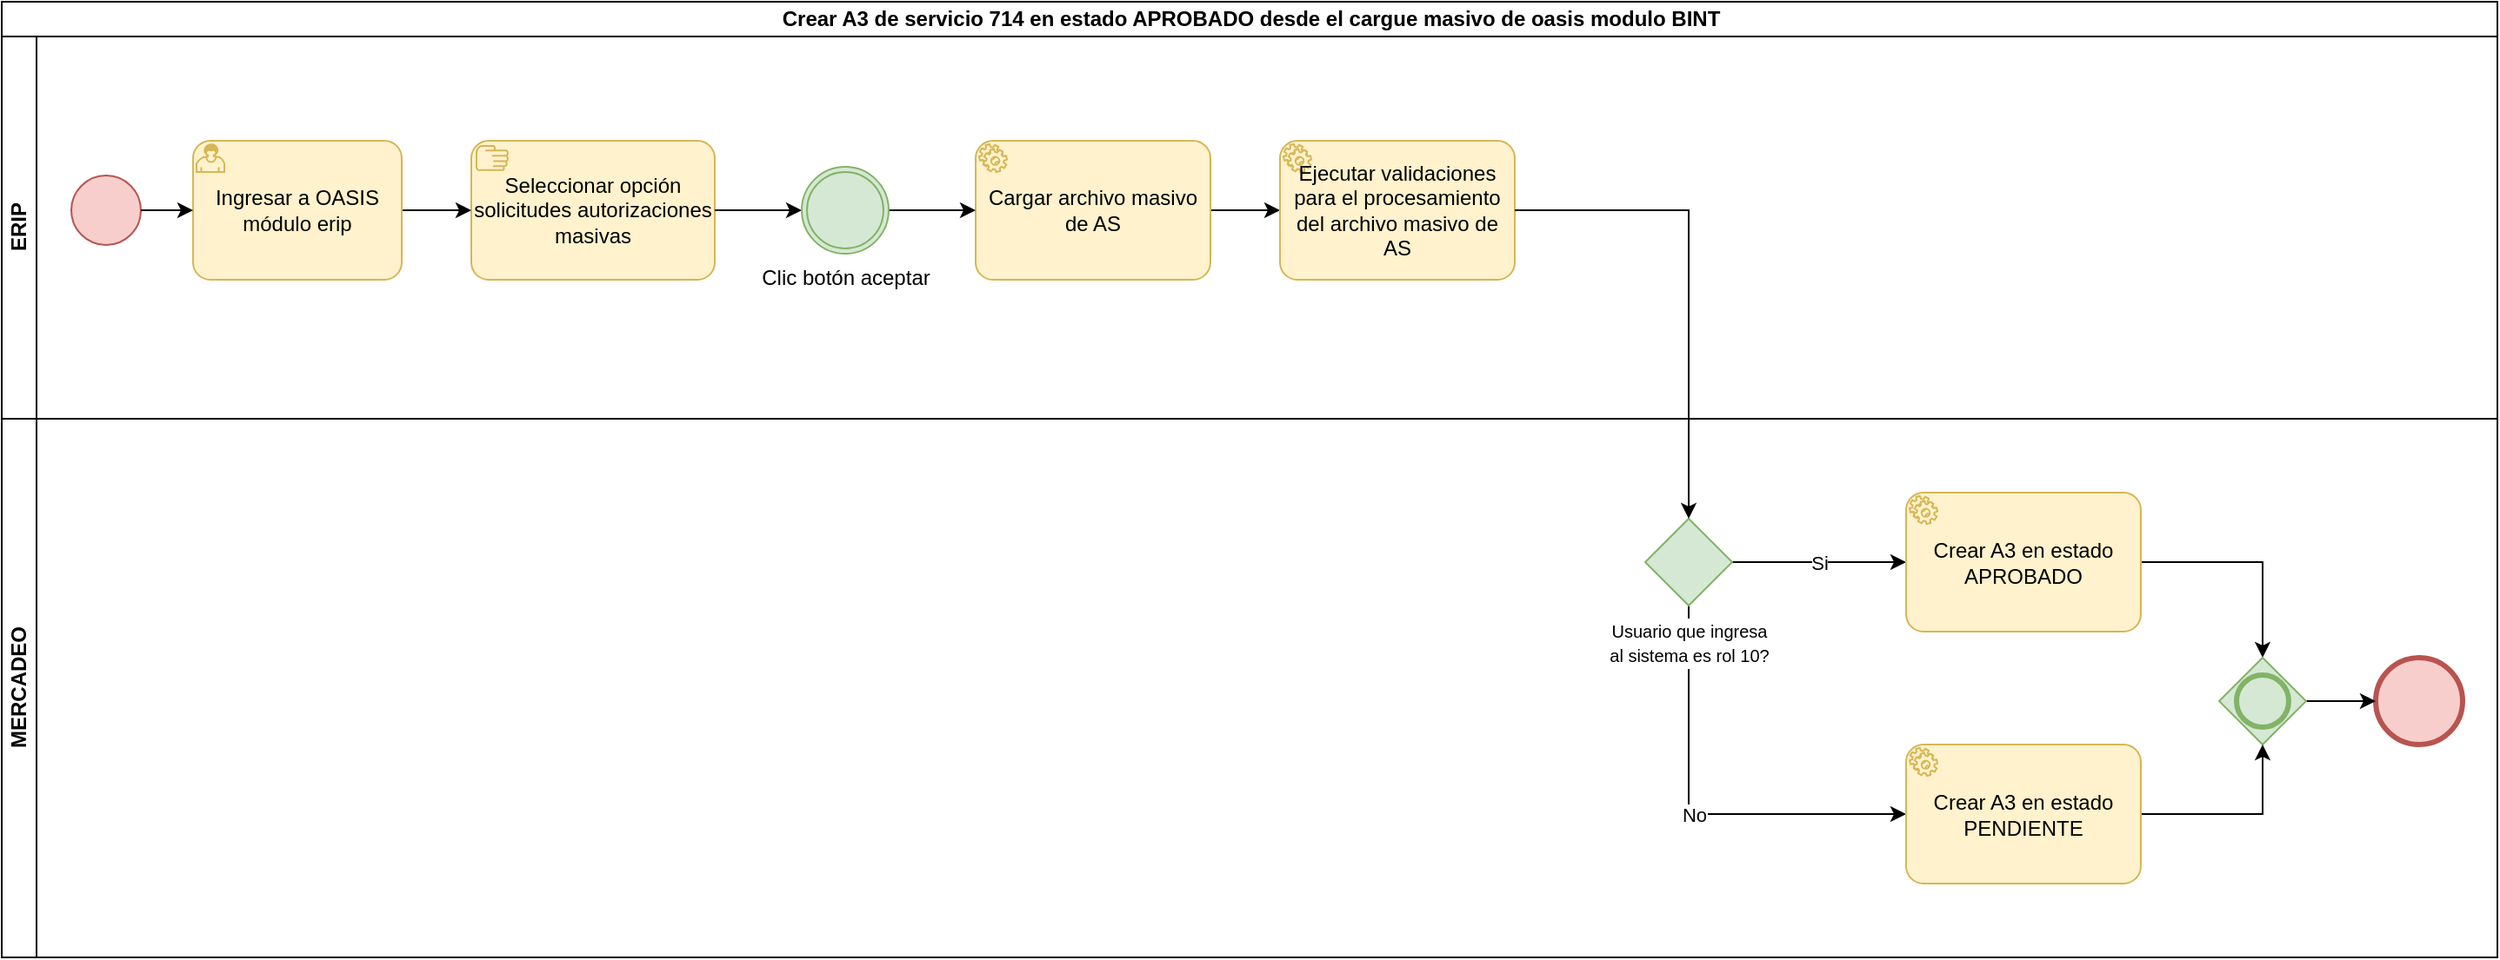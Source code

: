 <mxfile version="21.6.8" type="github">
  <diagram name="Página-1" id="nxrx_iFDAduGcQsbXAKK">
    <mxGraphModel dx="1434" dy="758" grid="1" gridSize="10" guides="1" tooltips="1" connect="1" arrows="1" fold="1" page="1" pageScale="1" pageWidth="1500" pageHeight="620" math="0" shadow="0">
      <root>
        <mxCell id="0" />
        <mxCell id="1" parent="0" />
        <mxCell id="ectpodPQajzcJ1wuZFeC-1" value="Crear A3 de servicio 714 en estado APROBADO desde el cargue masivo de oasis modulo BINT" style="swimlane;childLayout=stackLayout;resizeParent=1;resizeParentMax=0;horizontal=1;startSize=20;horizontalStack=0;html=1;" vertex="1" parent="1">
          <mxGeometry x="35" y="10" width="1435" height="550" as="geometry" />
        </mxCell>
        <mxCell id="ectpodPQajzcJ1wuZFeC-2" value="ERIP" style="swimlane;startSize=20;horizontal=0;html=1;" vertex="1" parent="ectpodPQajzcJ1wuZFeC-1">
          <mxGeometry y="20" width="1435" height="220" as="geometry" />
        </mxCell>
        <mxCell id="ectpodPQajzcJ1wuZFeC-3" value="" style="points=[[0.145,0.145,0],[0.5,0,0],[0.855,0.145,0],[1,0.5,0],[0.855,0.855,0],[0.5,1,0],[0.145,0.855,0],[0,0.5,0]];shape=mxgraph.bpmn.event;html=1;verticalLabelPosition=bottom;labelBackgroundColor=#ffffff;verticalAlign=top;align=center;perimeter=ellipsePerimeter;outlineConnect=0;aspect=fixed;outline=standard;symbol=general;fillColor=#f8cecc;strokeColor=#b85450;" vertex="1" parent="ectpodPQajzcJ1wuZFeC-2">
          <mxGeometry x="40" y="80" width="40" height="40" as="geometry" />
        </mxCell>
        <mxCell id="ectpodPQajzcJ1wuZFeC-4" value="Seleccionar opción solicitudes autorizaciones masivas" style="points=[[0.25,0,0],[0.5,0,0],[0.75,0,0],[1,0.25,0],[1,0.5,0],[1,0.75,0],[0.75,1,0],[0.5,1,0],[0.25,1,0],[0,0.75,0],[0,0.5,0],[0,0.25,0]];shape=mxgraph.bpmn.task;whiteSpace=wrap;rectStyle=rounded;size=10;html=1;container=1;expand=0;collapsible=0;taskMarker=manual;fillColor=#fff2cc;strokeColor=#d6b656;" vertex="1" parent="ectpodPQajzcJ1wuZFeC-2">
          <mxGeometry x="270" y="60" width="140" height="80" as="geometry" />
        </mxCell>
        <mxCell id="ectpodPQajzcJ1wuZFeC-5" style="edgeStyle=orthogonalEdgeStyle;rounded=0;orthogonalLoop=1;jettySize=auto;html=1;" edge="1" parent="ectpodPQajzcJ1wuZFeC-2" source="ectpodPQajzcJ1wuZFeC-6" target="ectpodPQajzcJ1wuZFeC-4">
          <mxGeometry relative="1" as="geometry">
            <mxPoint x="270" y="100" as="targetPoint" />
          </mxGeometry>
        </mxCell>
        <mxCell id="ectpodPQajzcJ1wuZFeC-6" value="Ingresar a OASIS módulo erip" style="points=[[0.25,0,0],[0.5,0,0],[0.75,0,0],[1,0.25,0],[1,0.5,0],[1,0.75,0],[0.75,1,0],[0.5,1,0],[0.25,1,0],[0,0.75,0],[0,0.5,0],[0,0.25,0]];shape=mxgraph.bpmn.task;whiteSpace=wrap;rectStyle=rounded;size=10;html=1;container=1;expand=0;collapsible=0;taskMarker=user;fillColor=#fff2cc;strokeColor=#d6b656;" vertex="1" parent="ectpodPQajzcJ1wuZFeC-2">
          <mxGeometry x="110" y="60" width="120" height="80" as="geometry" />
        </mxCell>
        <mxCell id="ectpodPQajzcJ1wuZFeC-7" style="edgeStyle=orthogonalEdgeStyle;rounded=0;orthogonalLoop=1;jettySize=auto;html=1;entryX=0;entryY=0.5;entryDx=0;entryDy=0;entryPerimeter=0;" edge="1" parent="ectpodPQajzcJ1wuZFeC-2" source="ectpodPQajzcJ1wuZFeC-3" target="ectpodPQajzcJ1wuZFeC-6">
          <mxGeometry relative="1" as="geometry">
            <mxPoint x="110" y="100" as="targetPoint" />
          </mxGeometry>
        </mxCell>
        <mxCell id="ectpodPQajzcJ1wuZFeC-8" style="edgeStyle=orthogonalEdgeStyle;rounded=0;orthogonalLoop=1;jettySize=auto;html=1;entryX=0;entryY=0.5;entryDx=0;entryDy=0;entryPerimeter=0;" edge="1" parent="ectpodPQajzcJ1wuZFeC-2" source="ectpodPQajzcJ1wuZFeC-4" target="ectpodPQajzcJ1wuZFeC-11">
          <mxGeometry relative="1" as="geometry">
            <mxPoint x="460" y="100" as="targetPoint" />
          </mxGeometry>
        </mxCell>
        <mxCell id="ectpodPQajzcJ1wuZFeC-41" style="edgeStyle=orthogonalEdgeStyle;rounded=0;orthogonalLoop=1;jettySize=auto;html=1;" edge="1" parent="ectpodPQajzcJ1wuZFeC-2" source="ectpodPQajzcJ1wuZFeC-9" target="ectpodPQajzcJ1wuZFeC-13">
          <mxGeometry relative="1" as="geometry" />
        </mxCell>
        <mxCell id="ectpodPQajzcJ1wuZFeC-9" value="Cargar archivo masivo de AS" style="points=[[0.25,0,0],[0.5,0,0],[0.75,0,0],[1,0.25,0],[1,0.5,0],[1,0.75,0],[0.75,1,0],[0.5,1,0],[0.25,1,0],[0,0.75,0],[0,0.5,0],[0,0.25,0]];shape=mxgraph.bpmn.task;whiteSpace=wrap;rectStyle=rounded;size=10;html=1;container=1;expand=0;collapsible=0;taskMarker=service;fillColor=#fff2cc;strokeColor=#d6b656;" vertex="1" parent="ectpodPQajzcJ1wuZFeC-2">
          <mxGeometry x="560" y="60" width="135" height="80" as="geometry" />
        </mxCell>
        <mxCell id="ectpodPQajzcJ1wuZFeC-10" style="edgeStyle=orthogonalEdgeStyle;rounded=0;orthogonalLoop=1;jettySize=auto;html=1;entryX=0;entryY=0.5;entryDx=0;entryDy=0;entryPerimeter=0;" edge="1" parent="ectpodPQajzcJ1wuZFeC-2" source="ectpodPQajzcJ1wuZFeC-11" target="ectpodPQajzcJ1wuZFeC-9">
          <mxGeometry relative="1" as="geometry" />
        </mxCell>
        <mxCell id="ectpodPQajzcJ1wuZFeC-11" value="Clic botón aceptar" style="points=[[0.145,0.145,0],[0.5,0,0],[0.855,0.145,0],[1,0.5,0],[0.855,0.855,0],[0.5,1,0],[0.145,0.855,0],[0,0.5,0]];shape=mxgraph.bpmn.event;html=1;verticalLabelPosition=bottom;labelBackgroundColor=#ffffff;verticalAlign=top;align=center;perimeter=ellipsePerimeter;outlineConnect=0;aspect=fixed;outline=throwing;symbol=general;fillColor=#d5e8d4;strokeColor=#82b366;" vertex="1" parent="ectpodPQajzcJ1wuZFeC-2">
          <mxGeometry x="460" y="75" width="50" height="50" as="geometry" />
        </mxCell>
        <mxCell id="ectpodPQajzcJ1wuZFeC-13" value="Ejecutar validaciones para el procesamiento del archivo masivo de AS" style="points=[[0.25,0,0],[0.5,0,0],[0.75,0,0],[1,0.25,0],[1,0.5,0],[1,0.75,0],[0.75,1,0],[0.5,1,0],[0.25,1,0],[0,0.75,0],[0,0.5,0],[0,0.25,0]];shape=mxgraph.bpmn.task;whiteSpace=wrap;rectStyle=rounded;size=10;html=1;container=1;expand=0;collapsible=0;taskMarker=service;fillColor=#fff2cc;strokeColor=#d6b656;" vertex="1" parent="ectpodPQajzcJ1wuZFeC-2">
          <mxGeometry x="735" y="60" width="135" height="80" as="geometry" />
        </mxCell>
        <mxCell id="ectpodPQajzcJ1wuZFeC-15" value="MERCADEO" style="swimlane;startSize=20;horizontal=0;html=1;" vertex="1" parent="ectpodPQajzcJ1wuZFeC-1">
          <mxGeometry y="240" width="1435" height="310" as="geometry" />
        </mxCell>
        <mxCell id="ectpodPQajzcJ1wuZFeC-16" value="Si" style="edgeStyle=orthogonalEdgeStyle;rounded=0;orthogonalLoop=1;jettySize=auto;html=1;" edge="1" parent="ectpodPQajzcJ1wuZFeC-15" source="ectpodPQajzcJ1wuZFeC-17" target="ectpodPQajzcJ1wuZFeC-42">
          <mxGeometry relative="1" as="geometry">
            <mxPoint x="1085" y="82.5" as="targetPoint" />
          </mxGeometry>
        </mxCell>
        <mxCell id="ectpodPQajzcJ1wuZFeC-49" value="No" style="edgeStyle=orthogonalEdgeStyle;rounded=0;orthogonalLoop=1;jettySize=auto;html=1;entryX=0;entryY=0.5;entryDx=0;entryDy=0;entryPerimeter=0;" edge="1" parent="ectpodPQajzcJ1wuZFeC-15" source="ectpodPQajzcJ1wuZFeC-17" target="ectpodPQajzcJ1wuZFeC-46">
          <mxGeometry relative="1" as="geometry">
            <Array as="points">
              <mxPoint x="970" y="228" />
            </Array>
          </mxGeometry>
        </mxCell>
        <mxCell id="ectpodPQajzcJ1wuZFeC-17" value="&lt;font size=&quot;1&quot;&gt;Usuario que ingresa&lt;br&gt;al sistema es rol 10?&lt;br&gt;&lt;/font&gt;" style="points=[[0.25,0.25,0],[0.5,0,0],[0.75,0.25,0],[1,0.5,0],[0.75,0.75,0],[0.5,1,0],[0.25,0.75,0],[0,0.5,0]];shape=mxgraph.bpmn.gateway2;html=1;verticalLabelPosition=bottom;labelBackgroundColor=#ffffff;verticalAlign=top;align=center;perimeter=rhombusPerimeter;outlineConnect=0;outline=none;symbol=none;fillColor=#d5e8d4;strokeColor=#82b366;" vertex="1" parent="ectpodPQajzcJ1wuZFeC-15">
          <mxGeometry x="945" y="57.5" width="50" height="50" as="geometry" />
        </mxCell>
        <mxCell id="ectpodPQajzcJ1wuZFeC-45" style="edgeStyle=orthogonalEdgeStyle;rounded=0;orthogonalLoop=1;jettySize=auto;html=1;entryX=0.5;entryY=0;entryDx=0;entryDy=0;entryPerimeter=0;" edge="1" parent="ectpodPQajzcJ1wuZFeC-15" source="ectpodPQajzcJ1wuZFeC-42" target="ectpodPQajzcJ1wuZFeC-44">
          <mxGeometry relative="1" as="geometry" />
        </mxCell>
        <mxCell id="ectpodPQajzcJ1wuZFeC-42" value="Crear A3 en estado APROBADO" style="points=[[0.25,0,0],[0.5,0,0],[0.75,0,0],[1,0.25,0],[1,0.5,0],[1,0.75,0],[0.75,1,0],[0.5,1,0],[0.25,1,0],[0,0.75,0],[0,0.5,0],[0,0.25,0]];shape=mxgraph.bpmn.task;whiteSpace=wrap;rectStyle=rounded;size=10;html=1;container=1;expand=0;collapsible=0;taskMarker=service;fillColor=#fff2cc;strokeColor=#d6b656;" vertex="1" parent="ectpodPQajzcJ1wuZFeC-15">
          <mxGeometry x="1095" y="42.5" width="135" height="80" as="geometry" />
        </mxCell>
        <mxCell id="ectpodPQajzcJ1wuZFeC-43" value="" style="points=[[0.145,0.145,0],[0.5,0,0],[0.855,0.145,0],[1,0.5,0],[0.855,0.855,0],[0.5,1,0],[0.145,0.855,0],[0,0.5,0]];shape=mxgraph.bpmn.event;html=1;verticalLabelPosition=bottom;labelBackgroundColor=#ffffff;verticalAlign=top;align=center;perimeter=ellipsePerimeter;outlineConnect=0;aspect=fixed;outline=end;symbol=terminate2;fillColor=#f8cecc;strokeColor=#b85450;" vertex="1" parent="ectpodPQajzcJ1wuZFeC-15">
          <mxGeometry x="1365" y="137.5" width="50" height="50" as="geometry" />
        </mxCell>
        <mxCell id="ectpodPQajzcJ1wuZFeC-48" style="edgeStyle=orthogonalEdgeStyle;rounded=0;orthogonalLoop=1;jettySize=auto;html=1;" edge="1" parent="ectpodPQajzcJ1wuZFeC-15" source="ectpodPQajzcJ1wuZFeC-44" target="ectpodPQajzcJ1wuZFeC-43">
          <mxGeometry relative="1" as="geometry" />
        </mxCell>
        <mxCell id="ectpodPQajzcJ1wuZFeC-44" value="" style="points=[[0.25,0.25,0],[0.5,0,0],[0.75,0.25,0],[1,0.5,0],[0.75,0.75,0],[0.5,1,0],[0.25,0.75,0],[0,0.5,0]];shape=mxgraph.bpmn.gateway2;html=1;verticalLabelPosition=bottom;labelBackgroundColor=#ffffff;verticalAlign=top;align=center;perimeter=rhombusPerimeter;outlineConnect=0;outline=end;symbol=general;fillColor=#d5e8d4;strokeColor=#82b366;" vertex="1" parent="ectpodPQajzcJ1wuZFeC-15">
          <mxGeometry x="1275" y="137.5" width="50" height="50" as="geometry" />
        </mxCell>
        <mxCell id="ectpodPQajzcJ1wuZFeC-47" style="edgeStyle=orthogonalEdgeStyle;rounded=0;orthogonalLoop=1;jettySize=auto;html=1;entryX=0.5;entryY=1;entryDx=0;entryDy=0;entryPerimeter=0;" edge="1" parent="ectpodPQajzcJ1wuZFeC-15" source="ectpodPQajzcJ1wuZFeC-46" target="ectpodPQajzcJ1wuZFeC-44">
          <mxGeometry relative="1" as="geometry" />
        </mxCell>
        <mxCell id="ectpodPQajzcJ1wuZFeC-46" value="Crear A3 en estado PENDIENTE" style="points=[[0.25,0,0],[0.5,0,0],[0.75,0,0],[1,0.25,0],[1,0.5,0],[1,0.75,0],[0.75,1,0],[0.5,1,0],[0.25,1,0],[0,0.75,0],[0,0.5,0],[0,0.25,0]];shape=mxgraph.bpmn.task;whiteSpace=wrap;rectStyle=rounded;size=10;html=1;container=1;expand=0;collapsible=0;taskMarker=service;fillColor=#fff2cc;strokeColor=#d6b656;" vertex="1" parent="ectpodPQajzcJ1wuZFeC-15">
          <mxGeometry x="1095" y="187.5" width="135" height="80" as="geometry" />
        </mxCell>
        <mxCell id="ectpodPQajzcJ1wuZFeC-12" style="edgeStyle=orthogonalEdgeStyle;rounded=0;orthogonalLoop=1;jettySize=auto;html=1;" edge="1" parent="ectpodPQajzcJ1wuZFeC-1" source="ectpodPQajzcJ1wuZFeC-13" target="ectpodPQajzcJ1wuZFeC-17">
          <mxGeometry relative="1" as="geometry">
            <mxPoint x="1032.5" y="120" as="targetPoint" />
          </mxGeometry>
        </mxCell>
      </root>
    </mxGraphModel>
  </diagram>
</mxfile>

